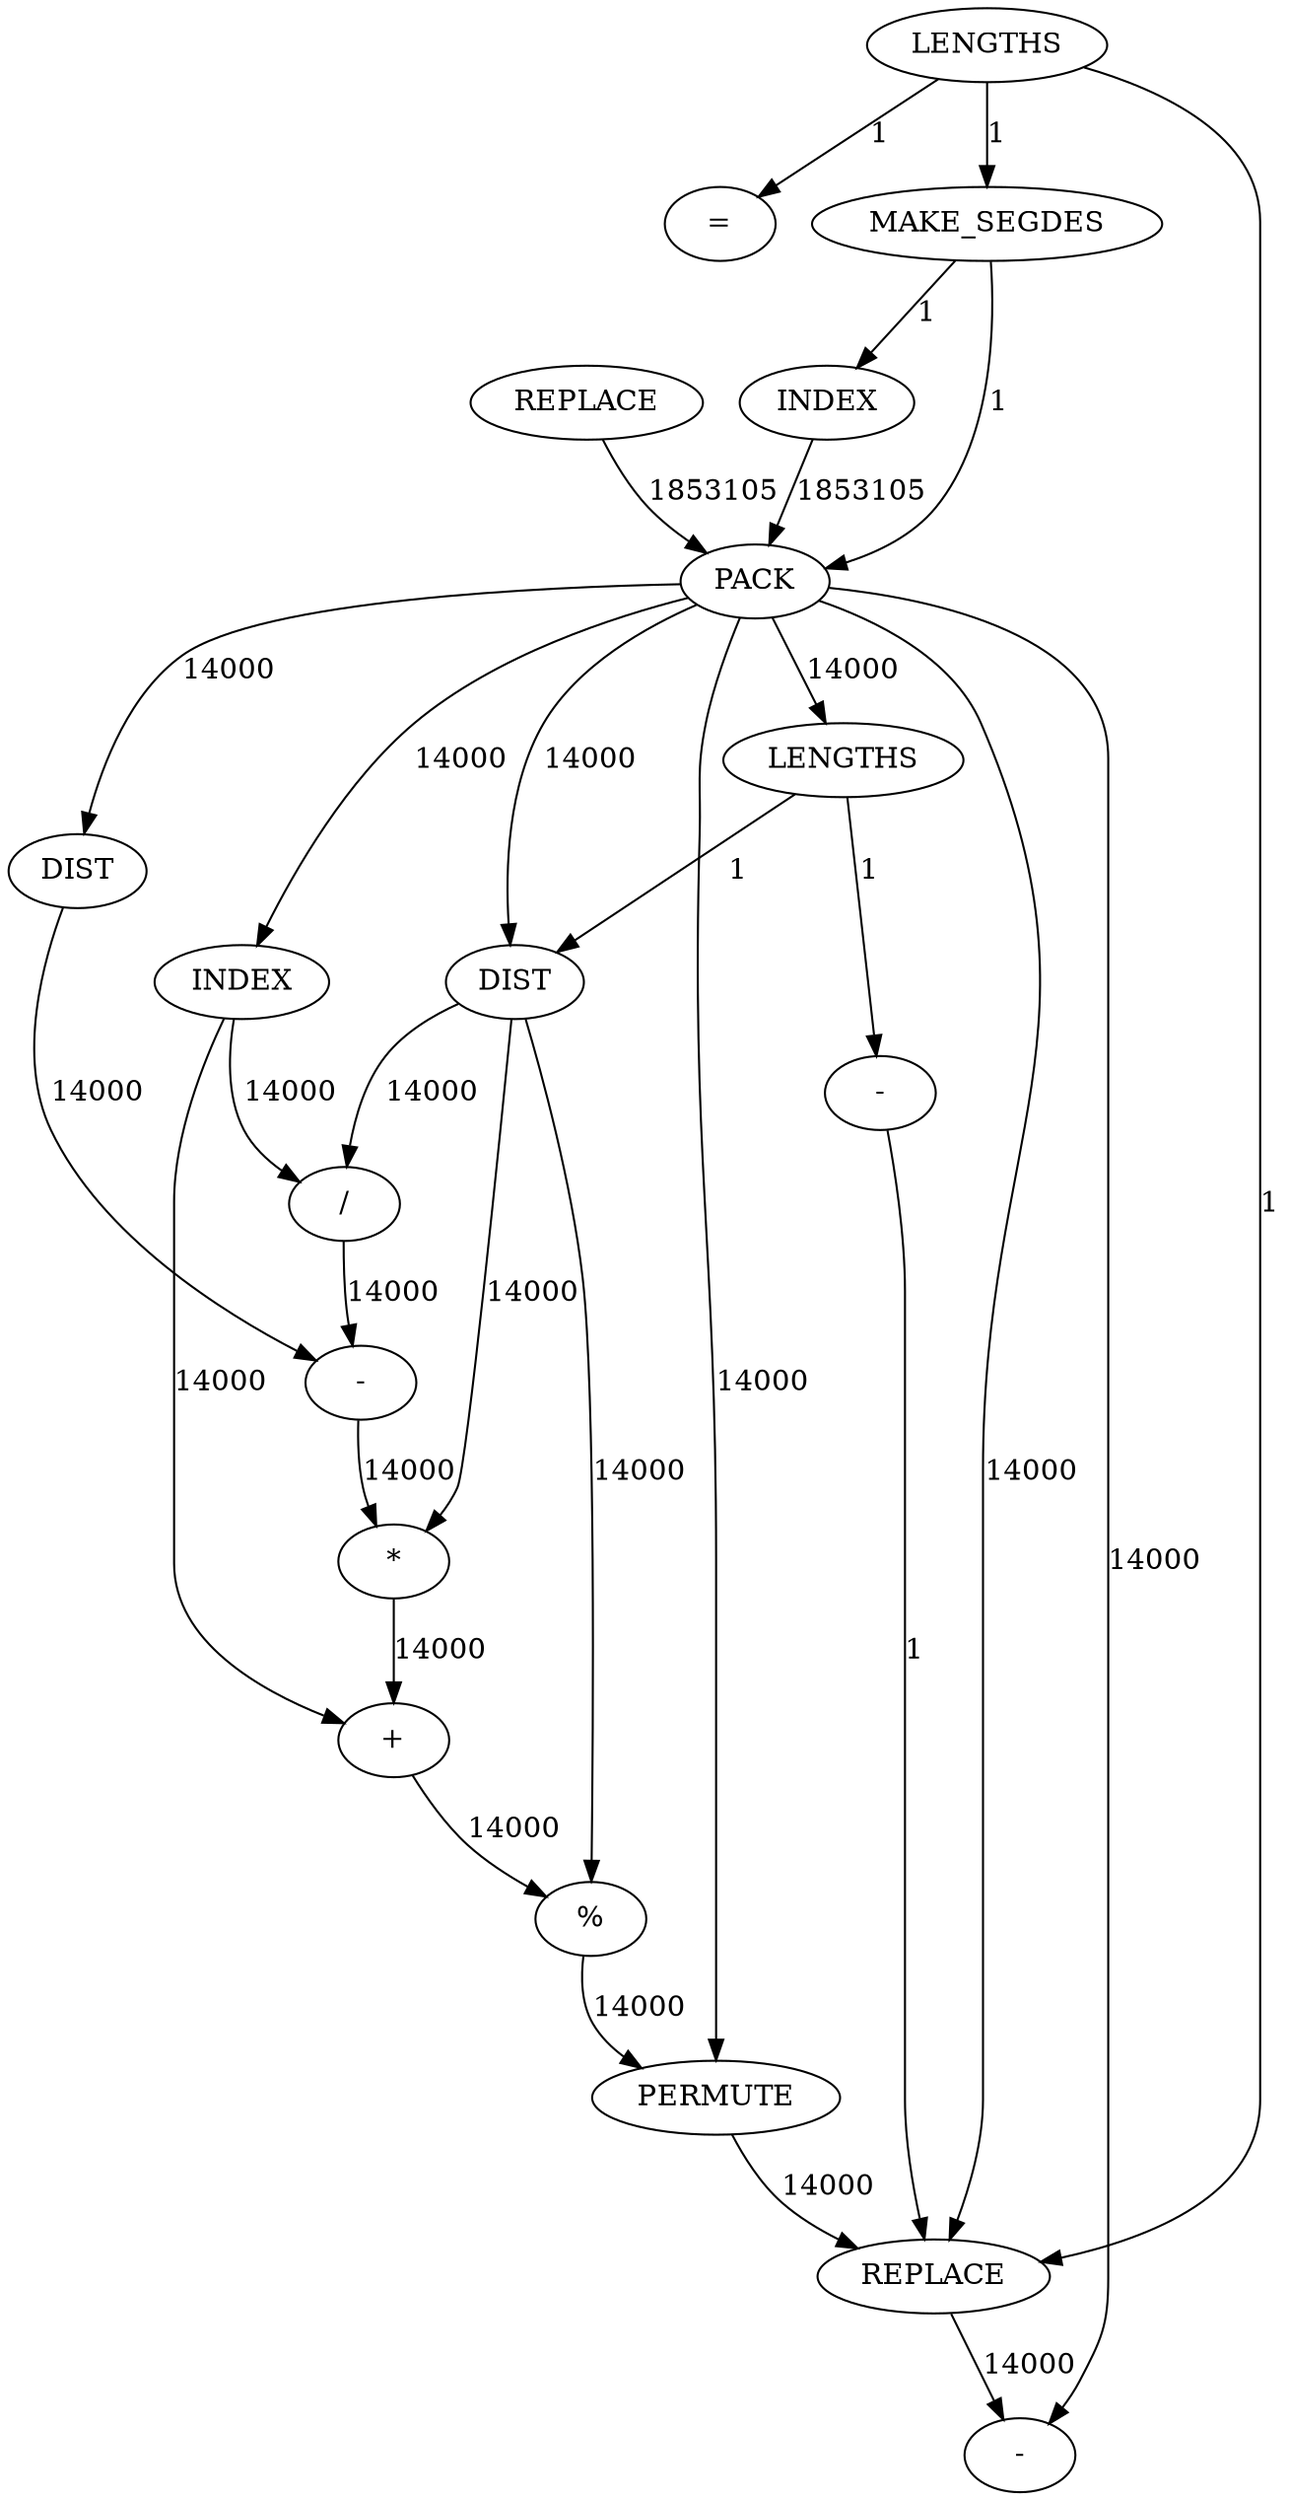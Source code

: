 digraph {
	cg_A_INST_10784 [label=LENGTHS cost=86]
	cg_A_INST_10812 [label=DIST cost=1]
	cg_A_INST_10793 [label=INDEX cost=430]
	cg_A_INST_10841 [label=PERMUTE cost=15953]
	cg_A_INST_10775 [label=PACK cost=4790114]
	cg_A_INST_914 [label="=" cost=3053]
	cg_A_INST_10833 [label="%" cost=67252]
	cg_A_INST_10759 [label=INDEX cost=2537]
	cg_A_INST_10754 [label=MAKE_SEGDES cost=86]
	cg_A_INST_10829 [label="+" cost=9331]
	cg_A_INST_10750 [label=REPLACE cost=36421]
	cg_A_INST_10800 [label=DIST cost=473]
	cg_A_INST_10847 [label="-" cost=344]
	cg_A_INST_10826 [label="*" cost=6837]
	cg_A_INST_10820 [label="/" cost=81442]
	cg_A_INST_10743 [label=LENGTHS cost=6149]
	cg_A_INST_938 [label="-" cost=10879]
	cg_A_INST_10823 [label="-" cost=17372]
	cg_A_INST_10854 [label=REPLACE cost=5977]
	cg_A_INST_10784 -> cg_A_INST_10800 [label=1 cost=1]
	cg_A_INST_10784 -> cg_A_INST_10847 [label=1 cost=1]
	cg_A_INST_10812 -> cg_A_INST_10823 [label=14000 cost=14000]
	cg_A_INST_10793 -> cg_A_INST_10820 [label=14000 cost=14000]
	cg_A_INST_10793 -> cg_A_INST_10829 [label=14000 cost=14000]
	cg_A_INST_10841 -> cg_A_INST_10854 [label=14000 cost=14000]
	cg_A_INST_10775 -> cg_A_INST_10784 [label=14000 cost=14000]
	cg_A_INST_10775 -> cg_A_INST_10793 [label=14000 cost=14000]
	cg_A_INST_10775 -> cg_A_INST_10800 [label=14000 cost=14000]
	cg_A_INST_10775 -> cg_A_INST_10812 [label=14000 cost=14000]
	cg_A_INST_10775 -> cg_A_INST_10841 [label=14000 cost=14000]
	cg_A_INST_10775 -> cg_A_INST_10854 [label=14000 cost=14000]
	cg_A_INST_10775 -> cg_A_INST_938 [label=14000 cost=14000]
	cg_A_INST_10833 -> cg_A_INST_10841 [label=14000 cost=14000]
	cg_A_INST_10759 -> cg_A_INST_10775 [label=1853105 cost=1853105]
	cg_A_INST_10754 -> cg_A_INST_10759 [label=1 cost=1]
	cg_A_INST_10754 -> cg_A_INST_10775 [label=1 cost=1]
	cg_A_INST_10829 -> cg_A_INST_10833 [label=14000 cost=14000]
	cg_A_INST_10750 -> cg_A_INST_10775 [label=1853105 cost=1853105]
	cg_A_INST_10800 -> cg_A_INST_10820 [label=14000 cost=14000]
	cg_A_INST_10800 -> cg_A_INST_10826 [label=14000 cost=14000]
	cg_A_INST_10800 -> cg_A_INST_10833 [label=14000 cost=14000]
	cg_A_INST_10847 -> cg_A_INST_10854 [label=1 cost=1]
	cg_A_INST_10826 -> cg_A_INST_10829 [label=14000 cost=14000]
	cg_A_INST_10820 -> cg_A_INST_10823 [label=14000 cost=14000]
	cg_A_INST_10743 -> cg_A_INST_914 [label=1 cost=1]
	cg_A_INST_10743 -> cg_A_INST_10754 [label=1 cost=1]
	cg_A_INST_10743 -> cg_A_INST_10854 [label=1 cost=1]
	cg_A_INST_10823 -> cg_A_INST_10826 [label=14000 cost=14000]
	cg_A_INST_10854 -> cg_A_INST_938 [label=14000 cost=14000]
}
